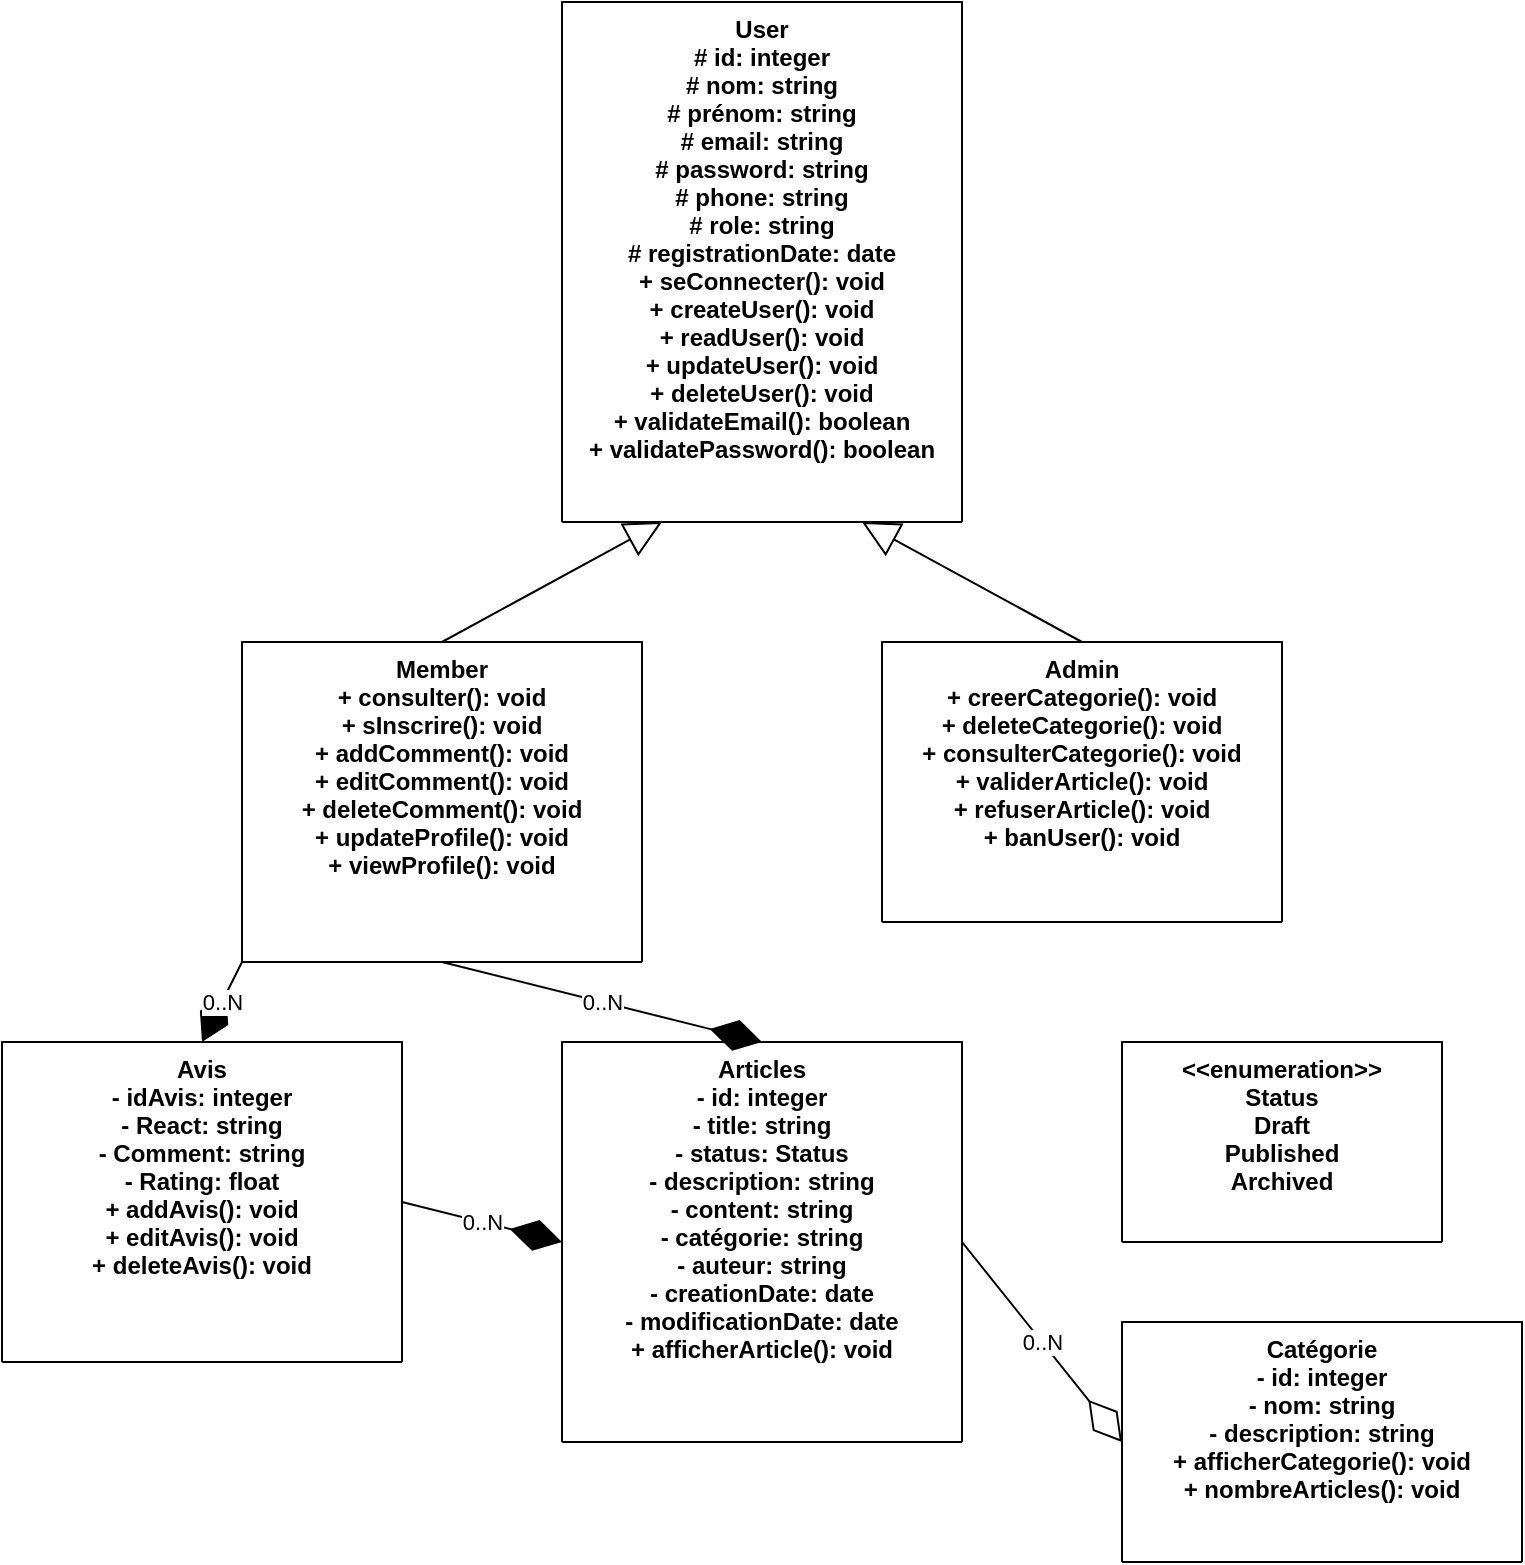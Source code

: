 <?xml version="1.0" encoding="UTF-8"?>
<mxfile version="21.6.6" type="device">
  <diagram name="Page-1" id="class-diagram">
    <mxGraphModel dx="1422" dy="762" grid="1" gridSize="10" guides="1" tooltips="1" connect="1" arrows="1" fold="1" page="1" pageScale="1" pageWidth="850" pageHeight="1100">
      <root>
        <mxCell id="0"/>
        <mxCell id="1" parent="0"/>
        
        <!-- Classes -->
        <mxCell id="2" value="User&#10;# id: integer&#10;# nom: string&#10;# prénom: string&#10;# email: string&#10;# password: string&#10;# phone: string&#10;# role: string&#10;# registrationDate: date&#10;+ seConnecter(): void&#10;+ createUser(): void&#10;+ readUser(): void&#10;+ updateUser(): void&#10;+ deleteUser(): void&#10;+ validateEmail(): boolean&#10;+ validatePassword(): boolean" style="swimlane;fontStyle=1;align=center;verticalAlign=top;childLayout=stackLayout;horizontal=1;startSize=260;horizontalStack=0;resizeParent=1;resizeParentMax=0;resizeLast=0;collapsible=1;marginBottom=0;" vertex="1" parent="1">
          <mxGeometry x="320" y="40" width="200" height="260" as="geometry"/>
        </mxCell>

        <mxCell id="3" value="Member&#10;+ consulter(): void&#10;+ sInscrire(): void&#10;+ addComment(): void&#10;+ editComment(): void&#10;+ deleteComment(): void&#10;+ updateProfile(): void&#10;+ viewProfile(): void" style="swimlane;fontStyle=1;align=center;verticalAlign=top;childLayout=stackLayout;horizontal=1;startSize=160;horizontalStack=0;resizeParent=1;resizeParentMax=0;resizeLast=0;collapsible=1;marginBottom=0;" vertex="1" parent="1">
          <mxGeometry x="160" y="360" width="200" height="160" as="geometry"/>
        </mxCell>

        <mxCell id="4" value="Admin&#10;+ creerCategorie(): void&#10;+ deleteCategorie(): void&#10;+ consulterCategorie(): void&#10;+ validerArticle(): void&#10;+ refuserArticle(): void&#10;+ banUser(): void" style="swimlane;fontStyle=1;align=center;verticalAlign=top;childLayout=stackLayout;horizontal=1;startSize=140;horizontalStack=0;resizeParent=1;resizeParentMax=0;resizeLast=0;collapsible=1;marginBottom=0;" vertex="1" parent="1">
          <mxGeometry x="480" y="360" width="200" height="140" as="geometry"/>
        </mxCell>

        <mxCell id="5" value="Articles&#10;- id: integer&#10;- title: string&#10;- status: Status&#10;- description: string&#10;- content: string&#10;- catégorie: string&#10;- auteur: string&#10;- creationDate: date&#10;- modificationDate: date&#10;+ afficherArticle(): void" style="swimlane;fontStyle=1;align=center;verticalAlign=top;childLayout=stackLayout;horizontal=1;startSize=200;horizontalStack=0;resizeParent=1;resizeParentMax=0;resizeLast=0;collapsible=1;marginBottom=0;" vertex="1" parent="1">
          <mxGeometry x="320" y="560" width="200" height="200" as="geometry"/>
        </mxCell>

        <mxCell id="6" value="&lt;&lt;enumeration&gt;&gt;&#10;Status&#10;Draft&#10;Published&#10;Archived" style="swimlane;fontStyle=1;align=center;verticalAlign=top;childLayout=stackLayout;horizontal=1;startSize=100;horizontalStack=0;resizeParent=1;resizeParentMax=0;resizeLast=0;collapsible=1;marginBottom=0;" vertex="1" parent="1">
          <mxGeometry x="600" y="560" width="160" height="100" as="geometry"/>
        </mxCell>

        <mxCell id="7" value="Avis&#10;- idAvis: integer&#10;- React: string&#10;- Comment: string&#10;- Rating: float&#10;+ addAvis(): void&#10;+ editAvis(): void&#10;+ deleteAvis(): void" style="swimlane;fontStyle=1;align=center;verticalAlign=top;childLayout=stackLayout;horizontal=1;startSize=160;horizontalStack=0;resizeParent=1;resizeParentMax=0;resizeLast=0;collapsible=1;marginBottom=0;" vertex="1" parent="1">
          <mxGeometry x="40" y="560" width="200" height="160" as="geometry"/>
        </mxCell>

        <mxCell id="8" value="Catégorie&#10;- id: integer&#10;- nom: string&#10;- description: string&#10;+ afficherCategorie(): void&#10;+ nombreArticles(): void" style="swimlane;fontStyle=1;align=center;verticalAlign=top;childLayout=stackLayout;horizontal=1;startSize=120;horizontalStack=0;resizeParent=1;resizeParentMax=0;resizeLast=0;collapsible=1;marginBottom=0;" vertex="1" parent="1">
          <mxGeometry x="600" y="700" width="200" height="120" as="geometry"/>
        </mxCell>

        <!-- Inheritance Relationships -->
        <mxCell id="9" value="" style="endArrow=block;endSize=16;endFill=0;html=1;exitX=0.5;exitY=0;exitDx=0;exitDy=0;entryX=0.25;entryY=1;entryDx=0;entryDy=0;" edge="1" parent="1" source="3" target="2">
          <mxGeometry width="160" relative="1" as="geometry"/>
        </mxCell>
        <mxCell id="10" value="" style="endArrow=block;endSize=16;endFill=0;html=1;exitX=0.5;exitY=0;exitDx=0;exitDy=0;entryX=0.75;entryY=1;entryDx=0;entryDy=0;" edge="1" parent="1" source="4" target="2">
          <mxGeometry width="160" relative="1" as="geometry"/>
        </mxCell>

        <!-- Associations -->
        <mxCell id="11" value="0..N" style="endArrow=diamondThin;endFill=0;endSize=24;html=1;exitX=1;exitY=0.5;exitDx=0;exitDy=0;entryX=0;entryY=0.5;entryDx=0;entryDy=0;" edge="1" parent="1" source="5" target="8">
          <mxGeometry relative="1" as="geometry"/>
        </mxCell>
        <mxCell id="12" value="0..N" style="endArrow=diamondThin;endFill=1;endSize=24;html=1;exitX=1;exitY=0.5;exitDx=0;exitDy=0;entryX=0;entryY=0.5;entryDx=0;entryDy=0;" edge="1" parent="1" source="7" target="5">
          <mxGeometry relative="1" as="geometry"/>
        </mxCell>
        <mxCell id="13" value="0..N" style="endArrow=diamondThin;endFill=1;endSize=24;html=1;exitX=0.5;exitY=1;exitDx=0;exitDy=0;entryX=0.5;entryY=0;entryDx=0;entryDy=0;" edge="1" parent="1" source="3" target="5">
          <mxGeometry relative="1" as="geometry"/>
        </mxCell>
        <mxCell id="14" value="0..N" style="endArrow=diamondThin;endFill=1;endSize=24;html=1;exitX=0;exitY=1;exitDx=0;exitDy=0;entryX=0.5;entryY=0;entryDx=0;entryDy=0;" edge="1" parent="1" source="3" target="7">
          <mxGeometry relative="1" as="geometry"/>
        </mxCell>
      </root>
    </mxGraphModel>
  </diagram>
</mxfile>